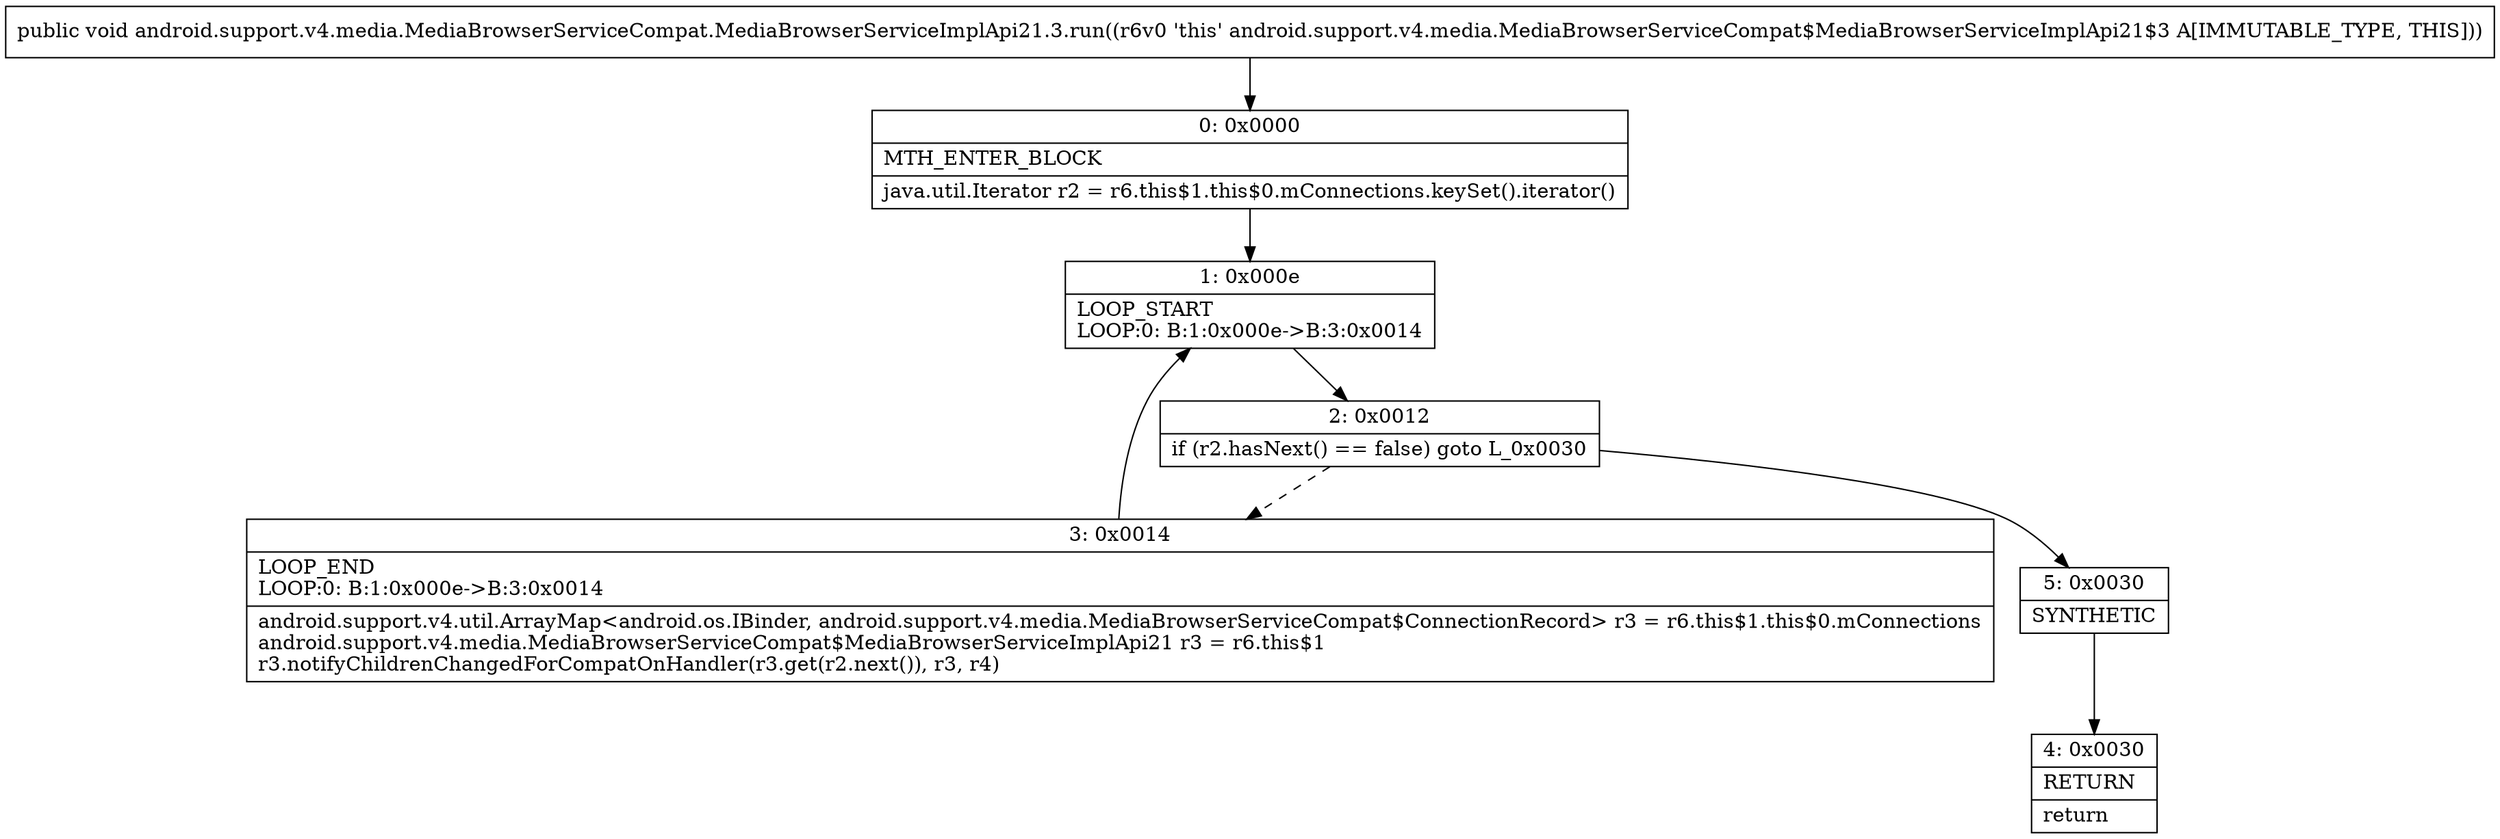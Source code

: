 digraph "CFG forandroid.support.v4.media.MediaBrowserServiceCompat.MediaBrowserServiceImplApi21.3.run()V" {
Node_0 [shape=record,label="{0\:\ 0x0000|MTH_ENTER_BLOCK\l|java.util.Iterator r2 = r6.this$1.this$0.mConnections.keySet().iterator()\l}"];
Node_1 [shape=record,label="{1\:\ 0x000e|LOOP_START\lLOOP:0: B:1:0x000e\-\>B:3:0x0014\l}"];
Node_2 [shape=record,label="{2\:\ 0x0012|if (r2.hasNext() == false) goto L_0x0030\l}"];
Node_3 [shape=record,label="{3\:\ 0x0014|LOOP_END\lLOOP:0: B:1:0x000e\-\>B:3:0x0014\l|android.support.v4.util.ArrayMap\<android.os.IBinder, android.support.v4.media.MediaBrowserServiceCompat$ConnectionRecord\> r3 = r6.this$1.this$0.mConnections\landroid.support.v4.media.MediaBrowserServiceCompat$MediaBrowserServiceImplApi21 r3 = r6.this$1\lr3.notifyChildrenChangedForCompatOnHandler(r3.get(r2.next()), r3, r4)\l}"];
Node_4 [shape=record,label="{4\:\ 0x0030|RETURN\l|return\l}"];
Node_5 [shape=record,label="{5\:\ 0x0030|SYNTHETIC\l}"];
MethodNode[shape=record,label="{public void android.support.v4.media.MediaBrowserServiceCompat.MediaBrowserServiceImplApi21.3.run((r6v0 'this' android.support.v4.media.MediaBrowserServiceCompat$MediaBrowserServiceImplApi21$3 A[IMMUTABLE_TYPE, THIS])) }"];
MethodNode -> Node_0;
Node_0 -> Node_1;
Node_1 -> Node_2;
Node_2 -> Node_3[style=dashed];
Node_2 -> Node_5;
Node_3 -> Node_1;
Node_5 -> Node_4;
}


